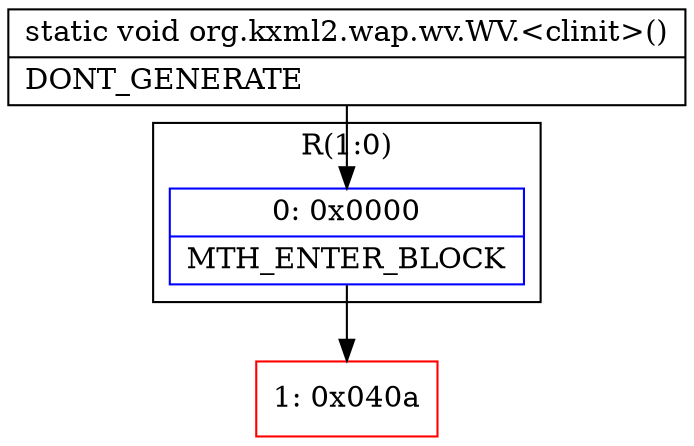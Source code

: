 digraph "CFG fororg.kxml2.wap.wv.WV.\<clinit\>()V" {
subgraph cluster_Region_1406854632 {
label = "R(1:0)";
node [shape=record,color=blue];
Node_0 [shape=record,label="{0\:\ 0x0000|MTH_ENTER_BLOCK\l}"];
}
Node_1 [shape=record,color=red,label="{1\:\ 0x040a}"];
MethodNode[shape=record,label="{static void org.kxml2.wap.wv.WV.\<clinit\>()  | DONT_GENERATE\l}"];
MethodNode -> Node_0;
Node_0 -> Node_1;
}

